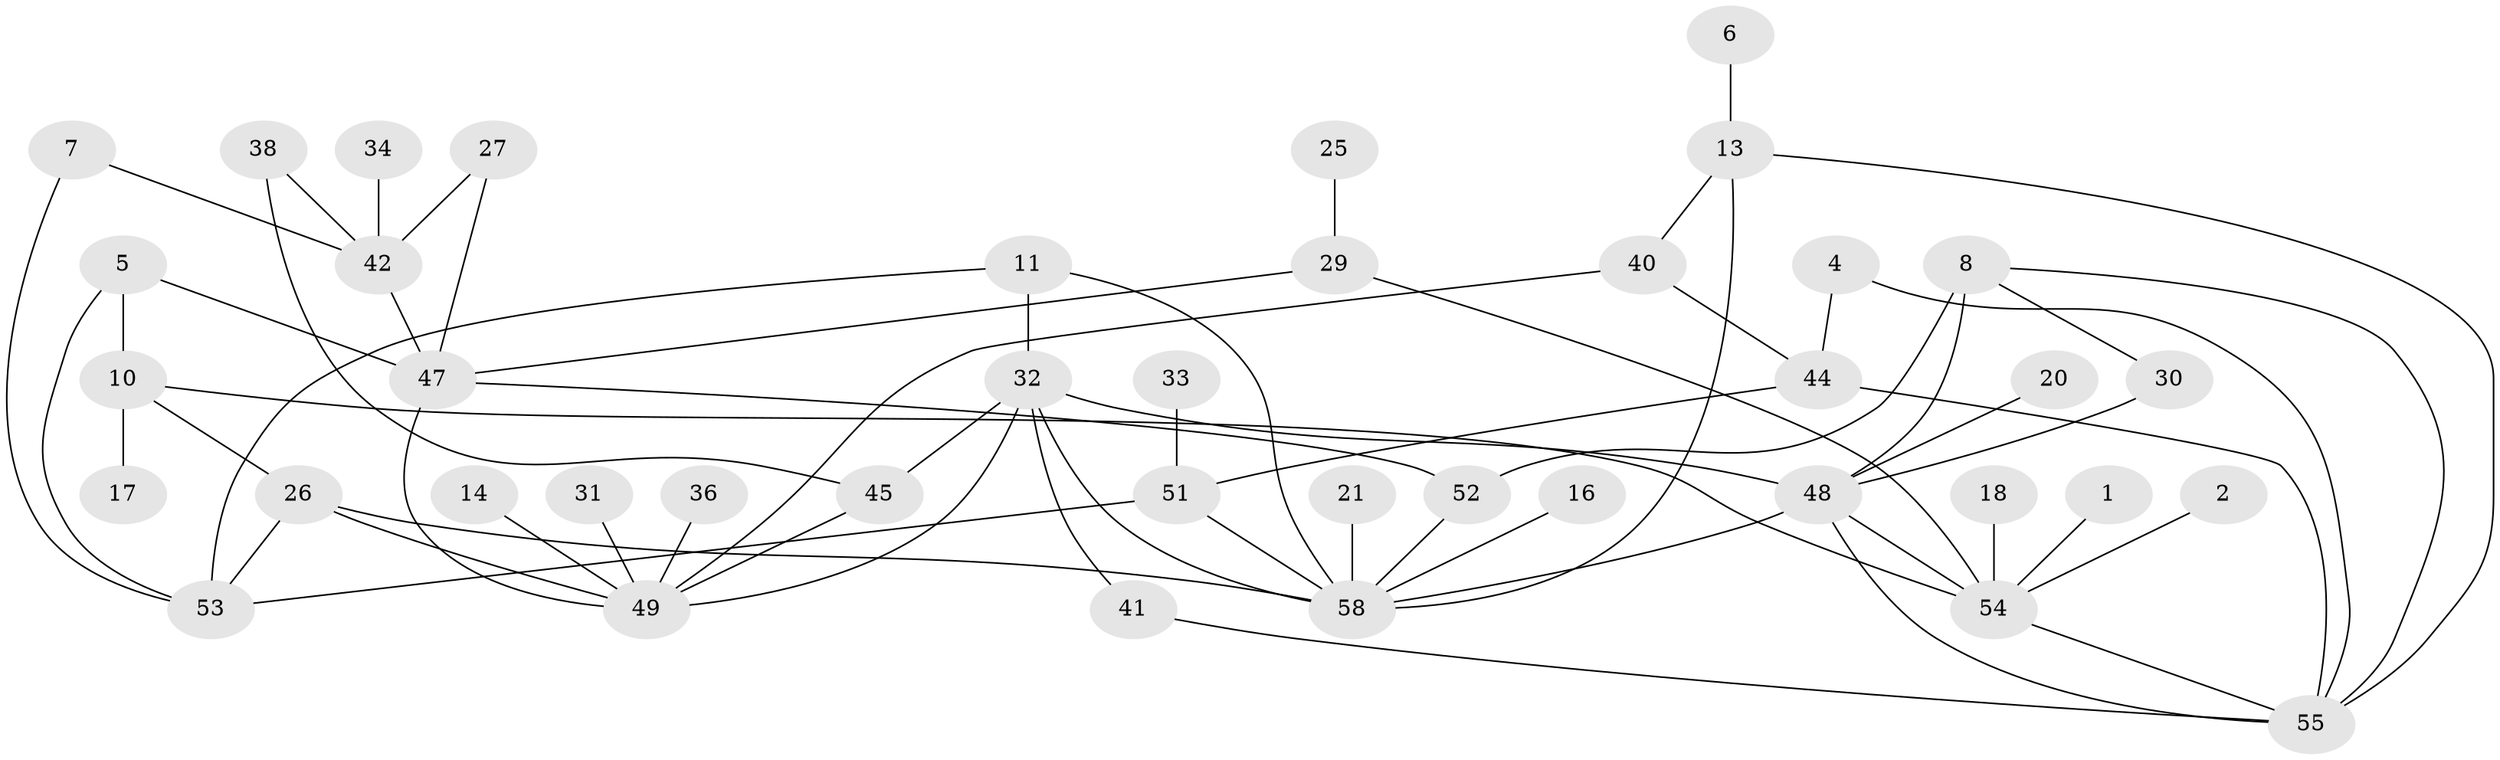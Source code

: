 // original degree distribution, {1: 0.26956521739130435, 2: 0.2, 4: 0.12173913043478261, 3: 0.21739130434782608, 6: 0.008695652173913044, 0: 0.13043478260869565, 5: 0.05217391304347826}
// Generated by graph-tools (version 1.1) at 2025/25/03/09/25 03:25:13]
// undirected, 41 vertices, 64 edges
graph export_dot {
graph [start="1"]
  node [color=gray90,style=filled];
  1;
  2;
  4;
  5;
  6;
  7;
  8;
  10;
  11;
  13;
  14;
  16;
  17;
  18;
  20;
  21;
  25;
  26;
  27;
  29;
  30;
  31;
  32;
  33;
  34;
  36;
  38;
  40;
  41;
  42;
  44;
  45;
  47;
  48;
  49;
  51;
  52;
  53;
  54;
  55;
  58;
  1 -- 54 [weight=1.0];
  2 -- 54 [weight=1.0];
  4 -- 44 [weight=1.0];
  4 -- 55 [weight=1.0];
  5 -- 10 [weight=1.0];
  5 -- 47 [weight=1.0];
  5 -- 53 [weight=1.0];
  6 -- 13 [weight=1.0];
  7 -- 42 [weight=1.0];
  7 -- 53 [weight=1.0];
  8 -- 30 [weight=1.0];
  8 -- 48 [weight=2.0];
  8 -- 52 [weight=1.0];
  8 -- 55 [weight=1.0];
  10 -- 17 [weight=1.0];
  10 -- 26 [weight=1.0];
  10 -- 54 [weight=1.0];
  11 -- 32 [weight=1.0];
  11 -- 53 [weight=1.0];
  11 -- 58 [weight=1.0];
  13 -- 40 [weight=1.0];
  13 -- 55 [weight=1.0];
  13 -- 58 [weight=1.0];
  14 -- 49 [weight=1.0];
  16 -- 58 [weight=1.0];
  18 -- 54 [weight=1.0];
  20 -- 48 [weight=1.0];
  21 -- 58 [weight=1.0];
  25 -- 29 [weight=1.0];
  26 -- 49 [weight=1.0];
  26 -- 53 [weight=1.0];
  26 -- 58 [weight=1.0];
  27 -- 42 [weight=1.0];
  27 -- 47 [weight=1.0];
  29 -- 47 [weight=1.0];
  29 -- 54 [weight=1.0];
  30 -- 48 [weight=1.0];
  31 -- 49 [weight=1.0];
  32 -- 41 [weight=1.0];
  32 -- 45 [weight=1.0];
  32 -- 48 [weight=1.0];
  32 -- 49 [weight=1.0];
  32 -- 58 [weight=1.0];
  33 -- 51 [weight=1.0];
  34 -- 42 [weight=1.0];
  36 -- 49 [weight=1.0];
  38 -- 42 [weight=1.0];
  38 -- 45 [weight=1.0];
  40 -- 44 [weight=1.0];
  40 -- 49 [weight=1.0];
  41 -- 55 [weight=1.0];
  42 -- 47 [weight=1.0];
  44 -- 51 [weight=1.0];
  44 -- 55 [weight=1.0];
  45 -- 49 [weight=1.0];
  47 -- 49 [weight=1.0];
  47 -- 52 [weight=1.0];
  48 -- 54 [weight=1.0];
  48 -- 55 [weight=1.0];
  48 -- 58 [weight=1.0];
  51 -- 53 [weight=1.0];
  51 -- 58 [weight=1.0];
  52 -- 58 [weight=1.0];
  54 -- 55 [weight=1.0];
}
